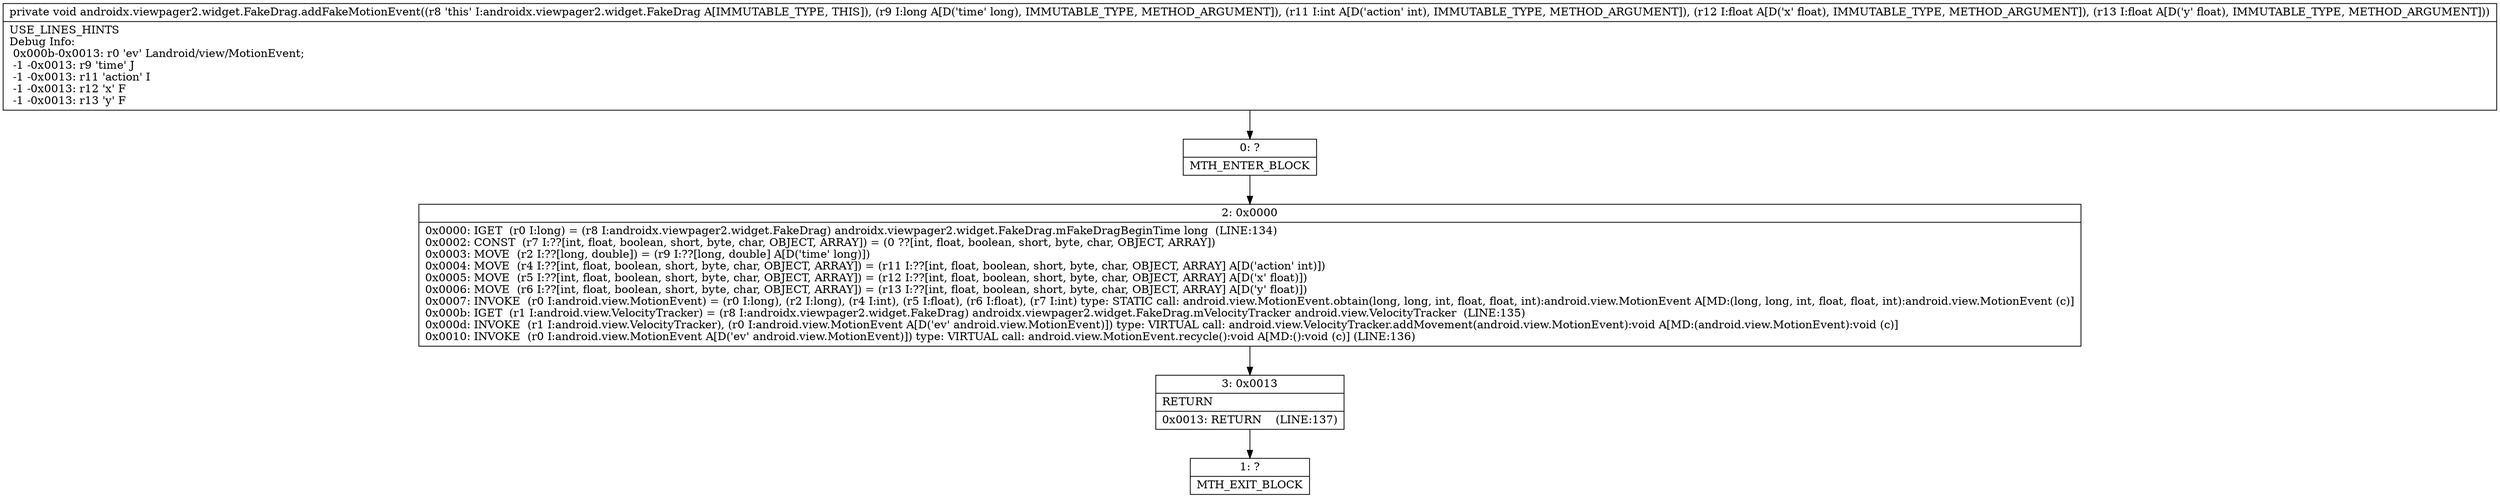 digraph "CFG forandroidx.viewpager2.widget.FakeDrag.addFakeMotionEvent(JIFF)V" {
Node_0 [shape=record,label="{0\:\ ?|MTH_ENTER_BLOCK\l}"];
Node_2 [shape=record,label="{2\:\ 0x0000|0x0000: IGET  (r0 I:long) = (r8 I:androidx.viewpager2.widget.FakeDrag) androidx.viewpager2.widget.FakeDrag.mFakeDragBeginTime long  (LINE:134)\l0x0002: CONST  (r7 I:??[int, float, boolean, short, byte, char, OBJECT, ARRAY]) = (0 ??[int, float, boolean, short, byte, char, OBJECT, ARRAY]) \l0x0003: MOVE  (r2 I:??[long, double]) = (r9 I:??[long, double] A[D('time' long)]) \l0x0004: MOVE  (r4 I:??[int, float, boolean, short, byte, char, OBJECT, ARRAY]) = (r11 I:??[int, float, boolean, short, byte, char, OBJECT, ARRAY] A[D('action' int)]) \l0x0005: MOVE  (r5 I:??[int, float, boolean, short, byte, char, OBJECT, ARRAY]) = (r12 I:??[int, float, boolean, short, byte, char, OBJECT, ARRAY] A[D('x' float)]) \l0x0006: MOVE  (r6 I:??[int, float, boolean, short, byte, char, OBJECT, ARRAY]) = (r13 I:??[int, float, boolean, short, byte, char, OBJECT, ARRAY] A[D('y' float)]) \l0x0007: INVOKE  (r0 I:android.view.MotionEvent) = (r0 I:long), (r2 I:long), (r4 I:int), (r5 I:float), (r6 I:float), (r7 I:int) type: STATIC call: android.view.MotionEvent.obtain(long, long, int, float, float, int):android.view.MotionEvent A[MD:(long, long, int, float, float, int):android.view.MotionEvent (c)]\l0x000b: IGET  (r1 I:android.view.VelocityTracker) = (r8 I:androidx.viewpager2.widget.FakeDrag) androidx.viewpager2.widget.FakeDrag.mVelocityTracker android.view.VelocityTracker  (LINE:135)\l0x000d: INVOKE  (r1 I:android.view.VelocityTracker), (r0 I:android.view.MotionEvent A[D('ev' android.view.MotionEvent)]) type: VIRTUAL call: android.view.VelocityTracker.addMovement(android.view.MotionEvent):void A[MD:(android.view.MotionEvent):void (c)]\l0x0010: INVOKE  (r0 I:android.view.MotionEvent A[D('ev' android.view.MotionEvent)]) type: VIRTUAL call: android.view.MotionEvent.recycle():void A[MD:():void (c)] (LINE:136)\l}"];
Node_3 [shape=record,label="{3\:\ 0x0013|RETURN\l|0x0013: RETURN    (LINE:137)\l}"];
Node_1 [shape=record,label="{1\:\ ?|MTH_EXIT_BLOCK\l}"];
MethodNode[shape=record,label="{private void androidx.viewpager2.widget.FakeDrag.addFakeMotionEvent((r8 'this' I:androidx.viewpager2.widget.FakeDrag A[IMMUTABLE_TYPE, THIS]), (r9 I:long A[D('time' long), IMMUTABLE_TYPE, METHOD_ARGUMENT]), (r11 I:int A[D('action' int), IMMUTABLE_TYPE, METHOD_ARGUMENT]), (r12 I:float A[D('x' float), IMMUTABLE_TYPE, METHOD_ARGUMENT]), (r13 I:float A[D('y' float), IMMUTABLE_TYPE, METHOD_ARGUMENT]))  | USE_LINES_HINTS\lDebug Info:\l  0x000b\-0x0013: r0 'ev' Landroid\/view\/MotionEvent;\l  \-1 \-0x0013: r9 'time' J\l  \-1 \-0x0013: r11 'action' I\l  \-1 \-0x0013: r12 'x' F\l  \-1 \-0x0013: r13 'y' F\l}"];
MethodNode -> Node_0;Node_0 -> Node_2;
Node_2 -> Node_3;
Node_3 -> Node_1;
}

